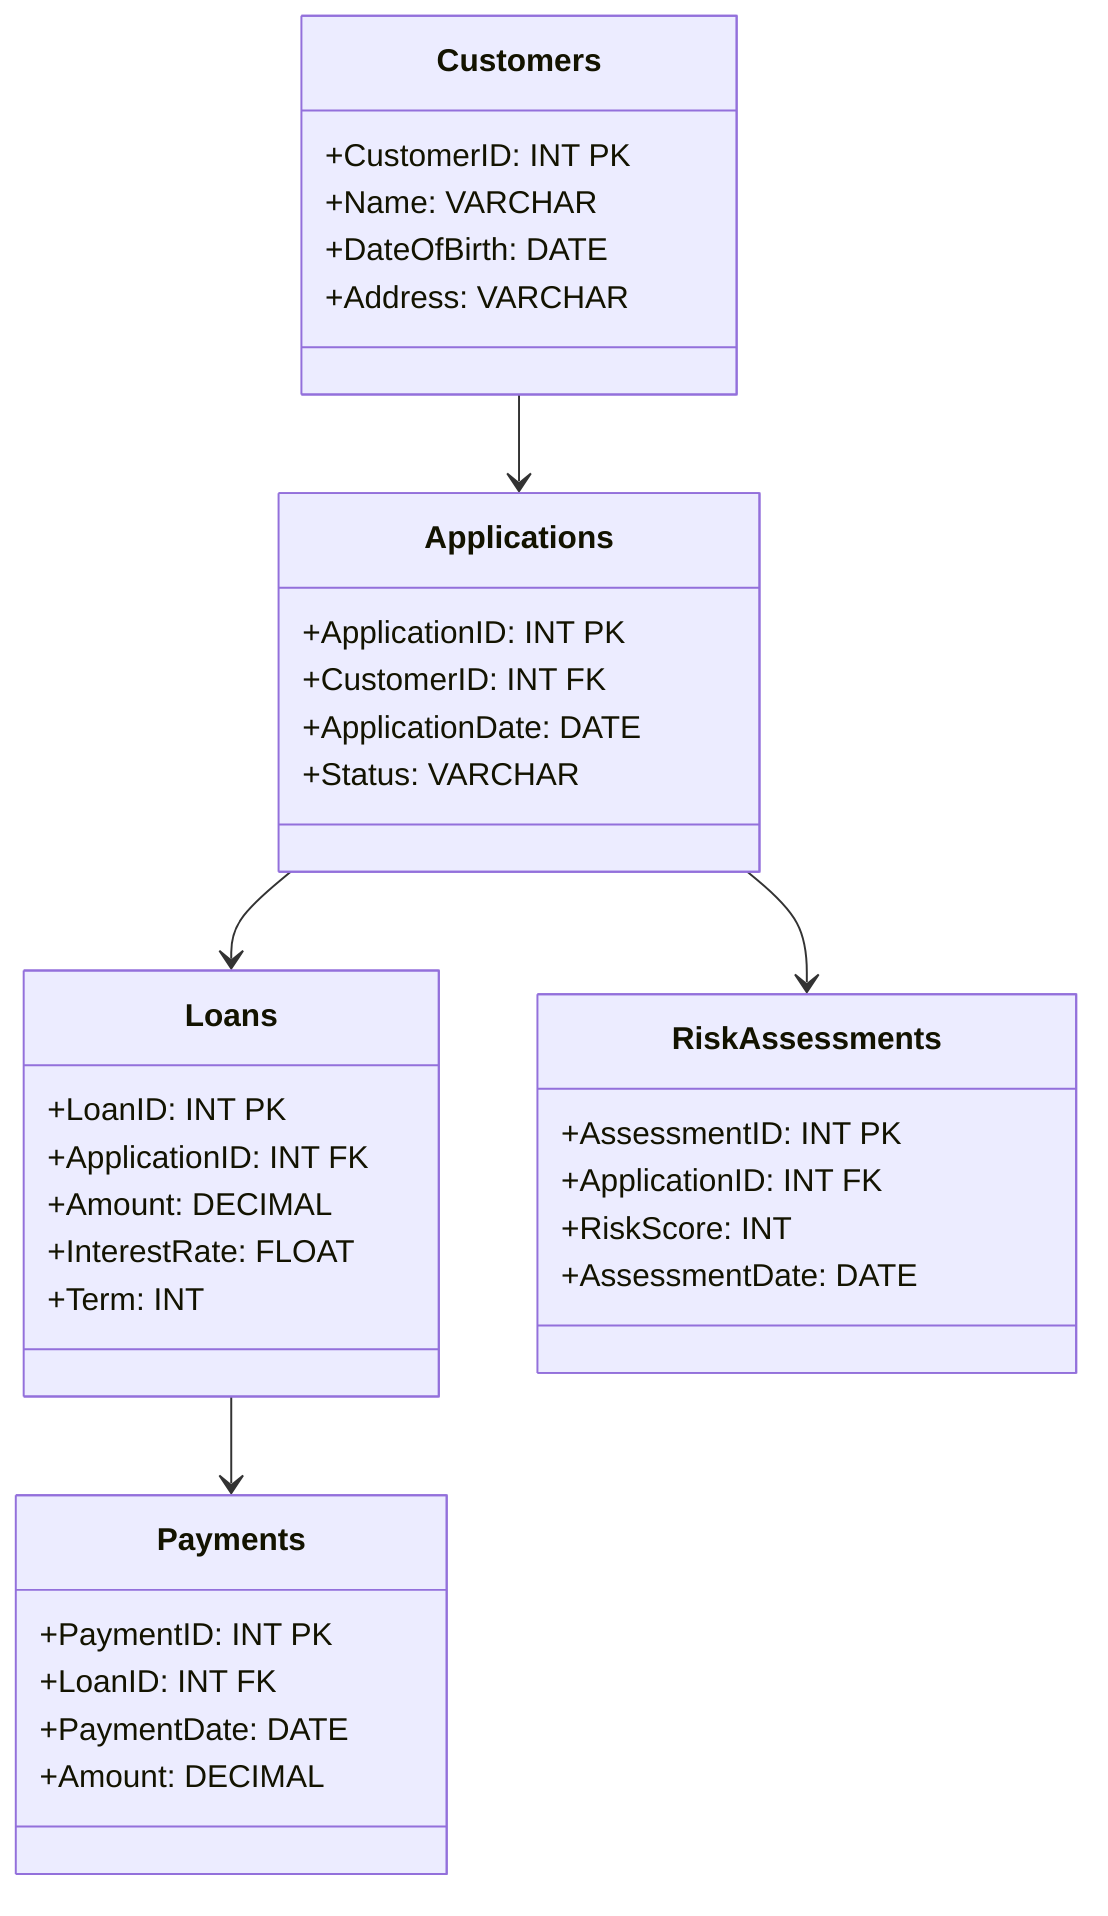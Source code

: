 %% Logical Data Model
classDiagram
    class Customers {
        +CustomerID: INT PK
        +Name: VARCHAR
        +DateOfBirth: DATE
        +Address: VARCHAR
    }
    class Applications {
        +ApplicationID: INT PK
        +CustomerID: INT FK
        +ApplicationDate: DATE
        +Status: VARCHAR
    }
    class Loans {
        +LoanID: INT PK
        +ApplicationID: INT FK
        +Amount: DECIMAL
        +InterestRate: FLOAT
        +Term: INT
    }
    class Payments {
        +PaymentID: INT PK
        +LoanID: INT FK
        +PaymentDate: DATE
        +Amount: DECIMAL
    }
    class RiskAssessments {
        +AssessmentID: INT PK
        +ApplicationID: INT FK
        +RiskScore: INT
        +AssessmentDate: DATE
    }

    Customers --> Applications
    Applications --> Loans
    Loans --> Payments
    Applications --> RiskAssessments